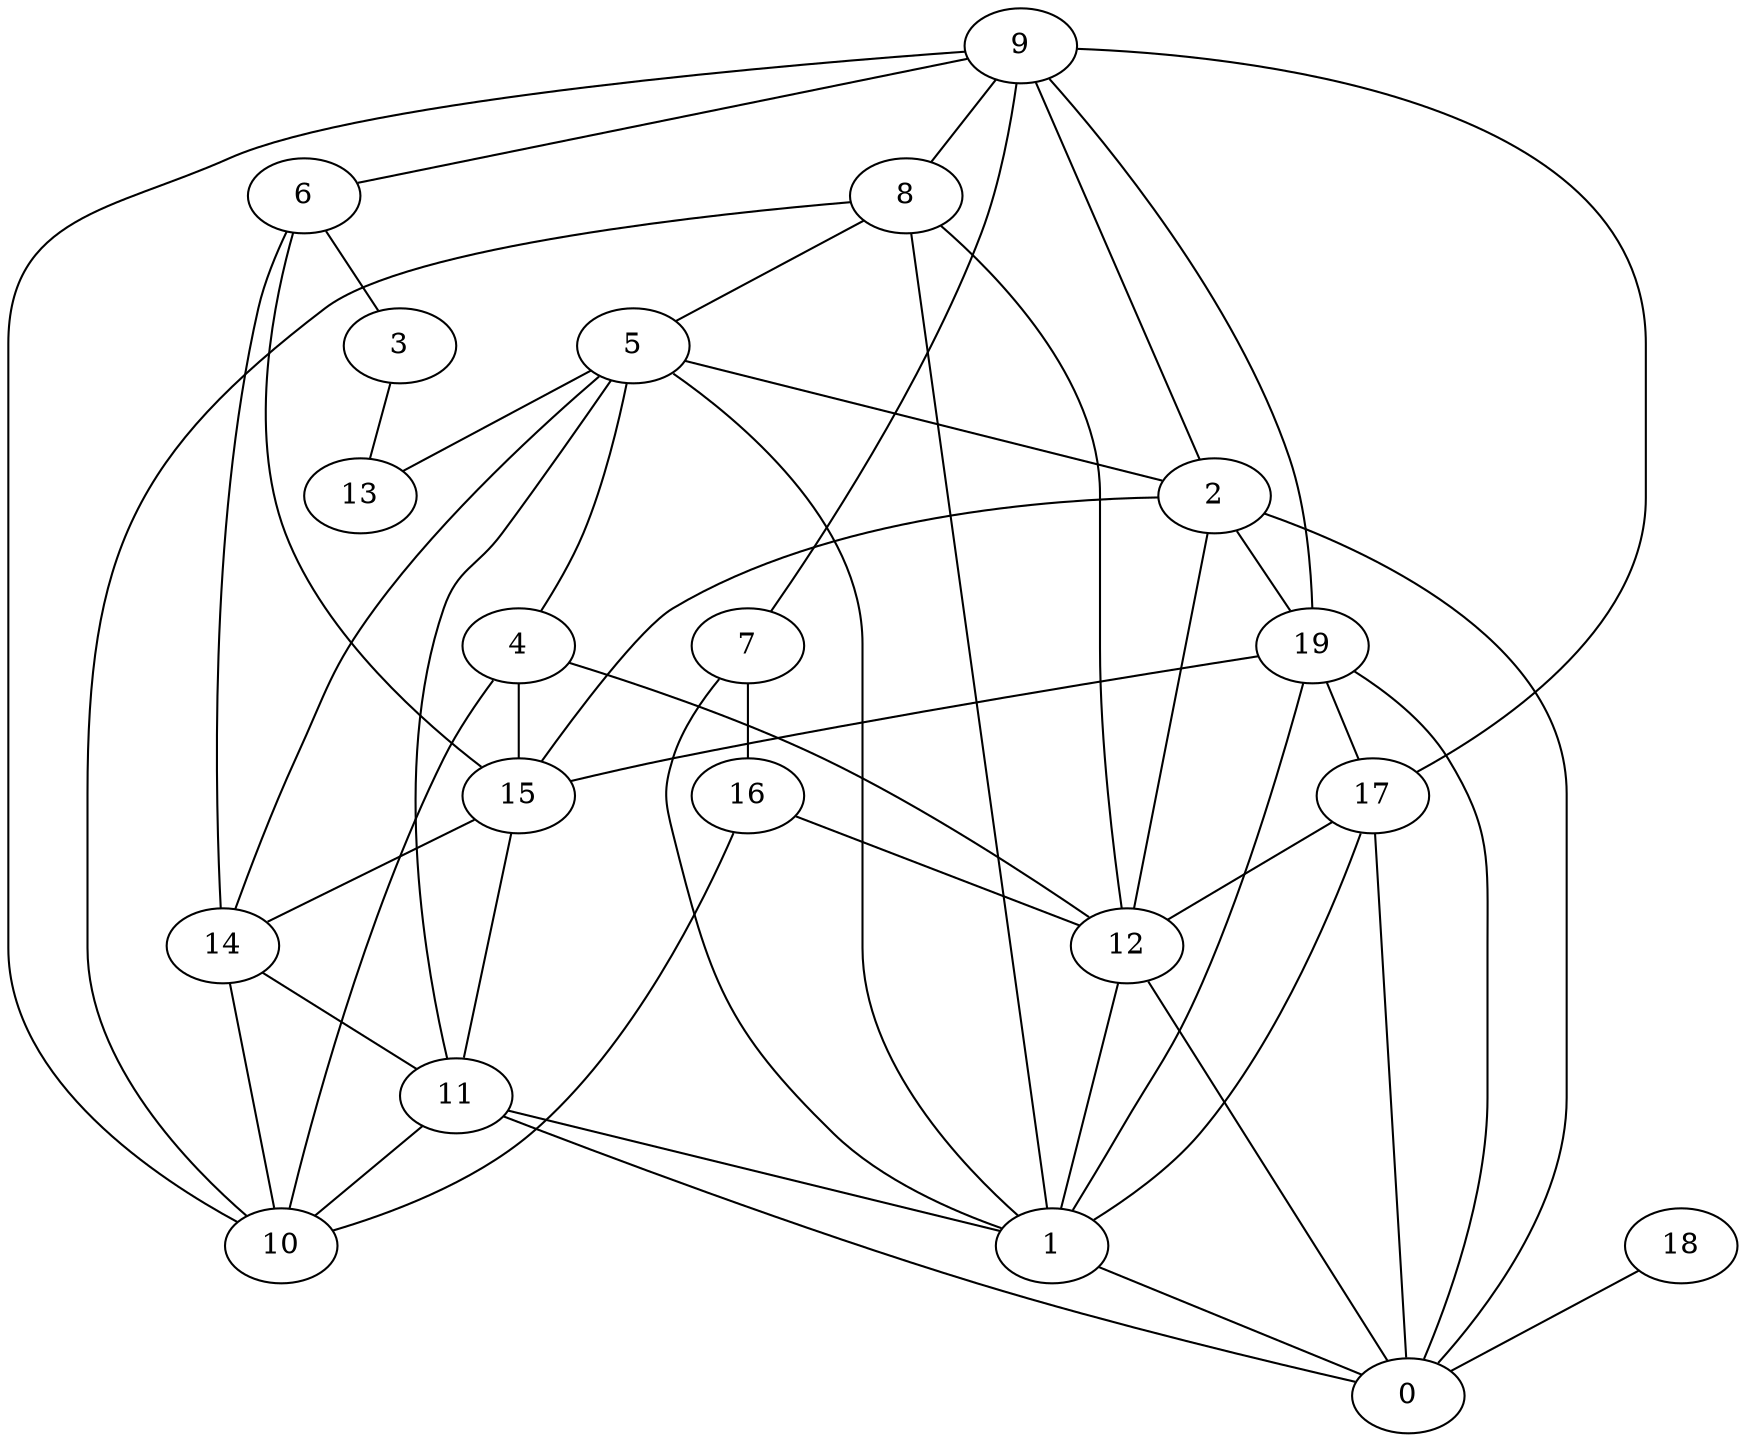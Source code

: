 digraph GG_graph {

subgraph G_graph {
edge [color = black]
"5" -> "2" [dir = none]
"4" -> "15" [dir = none]
"16" -> "12" [dir = none]
"3" -> "13" [dir = none]
"2" -> "0" [dir = none]
"2" -> "19" [dir = none]
"15" -> "14" [dir = none]
"1" -> "0" [dir = none]
"9" -> "6" [dir = none]
"9" -> "2" [dir = none]
"7" -> "1" [dir = none]
"12" -> "0" [dir = none]
"8" -> "10" [dir = none]
"8" -> "1" [dir = none]
"18" -> "0" [dir = none]
"11" -> "0" [dir = none]
"19" -> "17" [dir = none]
"19" -> "15" [dir = none]
"6" -> "3" [dir = none]
"12" -> "1" [dir = none]
"8" -> "12" [dir = none]
"8" -> "5" [dir = none]
"17" -> "0" [dir = none]
"15" -> "11" [dir = none]
"9" -> "10" [dir = none]
"5" -> "14" [dir = none]
"6" -> "15" [dir = none]
"2" -> "15" [dir = none]
"5" -> "4" [dir = none]
"7" -> "16" [dir = none]
"9" -> "7" [dir = none]
"5" -> "11" [dir = none]
"14" -> "11" [dir = none]
"9" -> "17" [dir = none]
"16" -> "10" [dir = none]
"9" -> "8" [dir = none]
"9" -> "19" [dir = none]
"14" -> "10" [dir = none]
"19" -> "1" [dir = none]
"5" -> "13" [dir = none]
"4" -> "10" [dir = none]
"4" -> "12" [dir = none]
"11" -> "10" [dir = none]
"17" -> "1" [dir = none]
"19" -> "0" [dir = none]
"11" -> "1" [dir = none]
"5" -> "1" [dir = none]
"17" -> "12" [dir = none]
"2" -> "12" [dir = none]
"6" -> "14" [dir = none]
}

}
